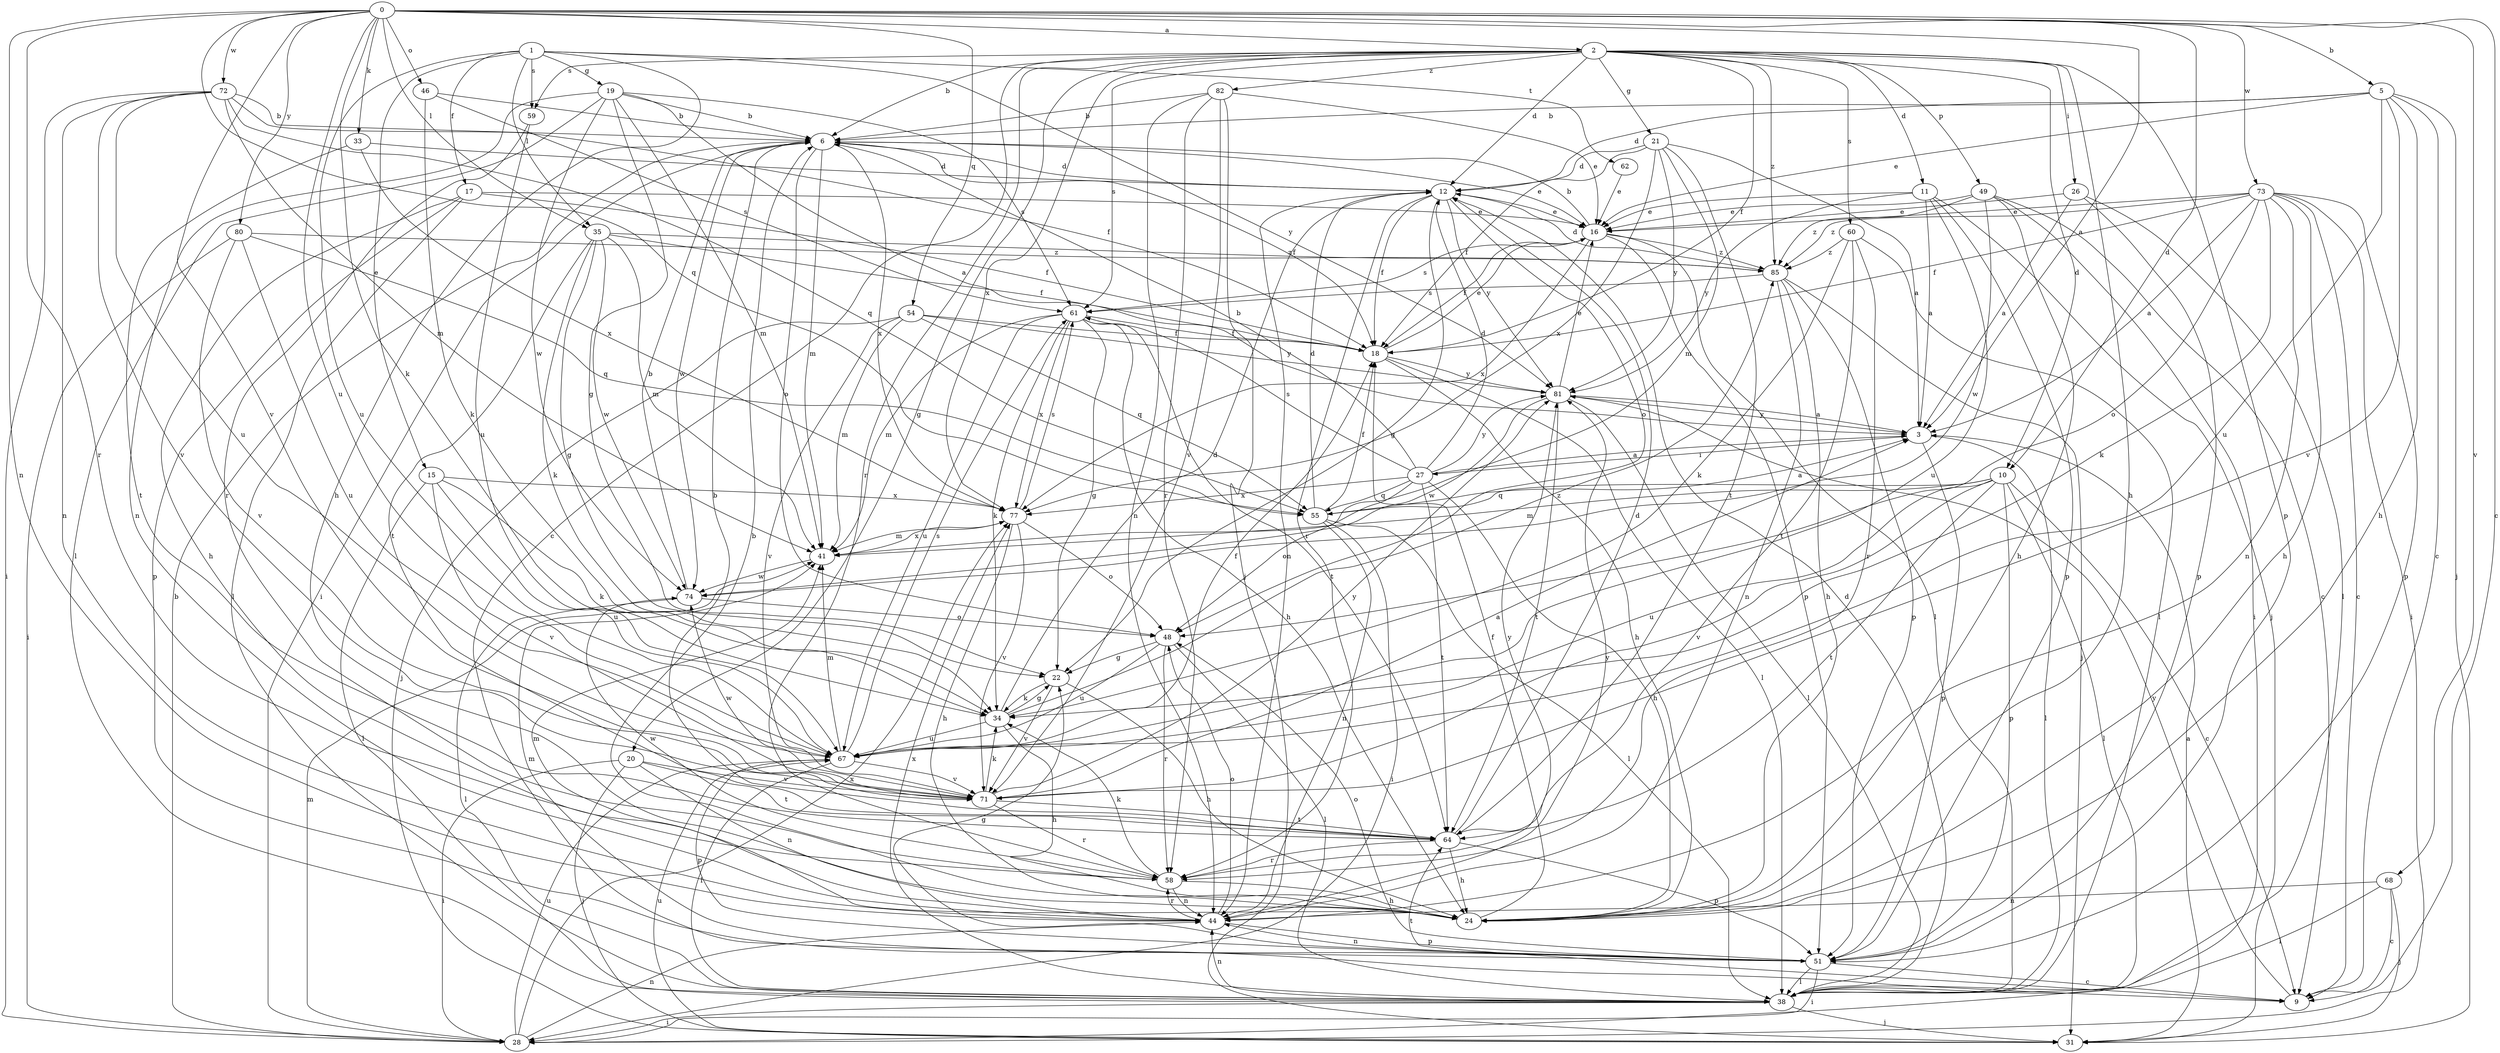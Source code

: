 strict digraph  {
0;
1;
2;
3;
5;
6;
9;
10;
11;
12;
15;
16;
17;
18;
19;
20;
21;
22;
24;
26;
27;
28;
31;
33;
34;
35;
38;
41;
44;
46;
48;
49;
51;
54;
55;
58;
59;
60;
61;
62;
64;
67;
68;
71;
72;
73;
74;
77;
80;
81;
82;
85;
0 -> 2  [label=a];
0 -> 3  [label=a];
0 -> 5  [label=b];
0 -> 9  [label=c];
0 -> 10  [label=d];
0 -> 33  [label=k];
0 -> 34  [label=k];
0 -> 35  [label=l];
0 -> 44  [label=n];
0 -> 46  [label=o];
0 -> 54  [label=q];
0 -> 55  [label=q];
0 -> 58  [label=r];
0 -> 67  [label=u];
0 -> 68  [label=v];
0 -> 71  [label=v];
0 -> 72  [label=w];
0 -> 73  [label=w];
0 -> 80  [label=y];
1 -> 15  [label=e];
1 -> 17  [label=f];
1 -> 19  [label=g];
1 -> 24  [label=h];
1 -> 35  [label=l];
1 -> 59  [label=s];
1 -> 62  [label=t];
1 -> 67  [label=u];
1 -> 81  [label=y];
2 -> 6  [label=b];
2 -> 9  [label=c];
2 -> 10  [label=d];
2 -> 11  [label=d];
2 -> 12  [label=d];
2 -> 18  [label=f];
2 -> 20  [label=g];
2 -> 21  [label=g];
2 -> 24  [label=h];
2 -> 26  [label=i];
2 -> 49  [label=p];
2 -> 51  [label=p];
2 -> 58  [label=r];
2 -> 59  [label=s];
2 -> 60  [label=s];
2 -> 61  [label=s];
2 -> 77  [label=x];
2 -> 82  [label=z];
2 -> 85  [label=z];
3 -> 27  [label=i];
3 -> 38  [label=l];
3 -> 51  [label=p];
3 -> 81  [label=y];
5 -> 6  [label=b];
5 -> 9  [label=c];
5 -> 12  [label=d];
5 -> 16  [label=e];
5 -> 24  [label=h];
5 -> 31  [label=j];
5 -> 67  [label=u];
5 -> 71  [label=v];
6 -> 12  [label=d];
6 -> 16  [label=e];
6 -> 18  [label=f];
6 -> 28  [label=i];
6 -> 41  [label=m];
6 -> 48  [label=o];
6 -> 74  [label=w];
6 -> 77  [label=x];
9 -> 64  [label=t];
9 -> 81  [label=y];
10 -> 9  [label=c];
10 -> 38  [label=l];
10 -> 41  [label=m];
10 -> 51  [label=p];
10 -> 55  [label=q];
10 -> 64  [label=t];
10 -> 67  [label=u];
10 -> 71  [label=v];
11 -> 3  [label=a];
11 -> 16  [label=e];
11 -> 31  [label=j];
11 -> 51  [label=p];
11 -> 67  [label=u];
11 -> 81  [label=y];
12 -> 16  [label=e];
12 -> 18  [label=f];
12 -> 22  [label=g];
12 -> 44  [label=n];
12 -> 48  [label=o];
12 -> 58  [label=r];
12 -> 81  [label=y];
15 -> 34  [label=k];
15 -> 38  [label=l];
15 -> 67  [label=u];
15 -> 71  [label=v];
15 -> 77  [label=x];
16 -> 6  [label=b];
16 -> 18  [label=f];
16 -> 38  [label=l];
16 -> 51  [label=p];
16 -> 61  [label=s];
16 -> 77  [label=x];
16 -> 85  [label=z];
17 -> 16  [label=e];
17 -> 18  [label=f];
17 -> 24  [label=h];
17 -> 38  [label=l];
17 -> 51  [label=p];
18 -> 16  [label=e];
18 -> 24  [label=h];
18 -> 38  [label=l];
18 -> 81  [label=y];
19 -> 3  [label=a];
19 -> 6  [label=b];
19 -> 22  [label=g];
19 -> 38  [label=l];
19 -> 41  [label=m];
19 -> 44  [label=n];
19 -> 61  [label=s];
19 -> 74  [label=w];
20 -> 28  [label=i];
20 -> 31  [label=j];
20 -> 44  [label=n];
20 -> 64  [label=t];
20 -> 71  [label=v];
21 -> 3  [label=a];
21 -> 12  [label=d];
21 -> 18  [label=f];
21 -> 41  [label=m];
21 -> 64  [label=t];
21 -> 77  [label=x];
21 -> 81  [label=y];
22 -> 24  [label=h];
22 -> 34  [label=k];
22 -> 71  [label=v];
24 -> 6  [label=b];
24 -> 18  [label=f];
26 -> 3  [label=a];
26 -> 16  [label=e];
26 -> 38  [label=l];
26 -> 51  [label=p];
27 -> 3  [label=a];
27 -> 6  [label=b];
27 -> 12  [label=d];
27 -> 24  [label=h];
27 -> 48  [label=o];
27 -> 55  [label=q];
27 -> 61  [label=s];
27 -> 64  [label=t];
27 -> 77  [label=x];
27 -> 81  [label=y];
28 -> 6  [label=b];
28 -> 41  [label=m];
28 -> 44  [label=n];
28 -> 67  [label=u];
28 -> 77  [label=x];
31 -> 3  [label=a];
31 -> 67  [label=u];
33 -> 12  [label=d];
33 -> 64  [label=t];
33 -> 77  [label=x];
34 -> 12  [label=d];
34 -> 22  [label=g];
34 -> 24  [label=h];
34 -> 67  [label=u];
34 -> 85  [label=z];
35 -> 18  [label=f];
35 -> 22  [label=g];
35 -> 34  [label=k];
35 -> 41  [label=m];
35 -> 64  [label=t];
35 -> 74  [label=w];
35 -> 85  [label=z];
38 -> 12  [label=d];
38 -> 28  [label=i];
38 -> 31  [label=j];
38 -> 44  [label=n];
38 -> 77  [label=x];
41 -> 74  [label=w];
41 -> 77  [label=x];
44 -> 41  [label=m];
44 -> 48  [label=o];
44 -> 51  [label=p];
44 -> 58  [label=r];
44 -> 81  [label=y];
46 -> 6  [label=b];
46 -> 34  [label=k];
46 -> 61  [label=s];
48 -> 22  [label=g];
48 -> 38  [label=l];
48 -> 58  [label=r];
48 -> 67  [label=u];
49 -> 9  [label=c];
49 -> 16  [label=e];
49 -> 24  [label=h];
49 -> 28  [label=i];
49 -> 74  [label=w];
49 -> 85  [label=z];
51 -> 9  [label=c];
51 -> 22  [label=g];
51 -> 28  [label=i];
51 -> 38  [label=l];
51 -> 41  [label=m];
51 -> 44  [label=n];
51 -> 48  [label=o];
54 -> 18  [label=f];
54 -> 31  [label=j];
54 -> 41  [label=m];
54 -> 55  [label=q];
54 -> 71  [label=v];
54 -> 81  [label=y];
55 -> 3  [label=a];
55 -> 12  [label=d];
55 -> 18  [label=f];
55 -> 28  [label=i];
55 -> 38  [label=l];
55 -> 44  [label=n];
58 -> 24  [label=h];
58 -> 34  [label=k];
58 -> 44  [label=n];
58 -> 74  [label=w];
58 -> 81  [label=y];
59 -> 58  [label=r];
59 -> 67  [label=u];
60 -> 34  [label=k];
60 -> 38  [label=l];
60 -> 58  [label=r];
60 -> 64  [label=t];
60 -> 85  [label=z];
61 -> 18  [label=f];
61 -> 22  [label=g];
61 -> 24  [label=h];
61 -> 34  [label=k];
61 -> 41  [label=m];
61 -> 64  [label=t];
61 -> 67  [label=u];
61 -> 77  [label=x];
62 -> 16  [label=e];
64 -> 6  [label=b];
64 -> 12  [label=d];
64 -> 24  [label=h];
64 -> 51  [label=p];
64 -> 58  [label=r];
67 -> 18  [label=f];
67 -> 38  [label=l];
67 -> 41  [label=m];
67 -> 51  [label=p];
67 -> 61  [label=s];
67 -> 71  [label=v];
68 -> 9  [label=c];
68 -> 31  [label=j];
68 -> 38  [label=l];
68 -> 44  [label=n];
71 -> 3  [label=a];
71 -> 34  [label=k];
71 -> 58  [label=r];
71 -> 64  [label=t];
71 -> 74  [label=w];
71 -> 81  [label=y];
72 -> 6  [label=b];
72 -> 18  [label=f];
72 -> 28  [label=i];
72 -> 41  [label=m];
72 -> 44  [label=n];
72 -> 55  [label=q];
72 -> 67  [label=u];
72 -> 71  [label=v];
73 -> 3  [label=a];
73 -> 9  [label=c];
73 -> 16  [label=e];
73 -> 18  [label=f];
73 -> 24  [label=h];
73 -> 28  [label=i];
73 -> 34  [label=k];
73 -> 44  [label=n];
73 -> 48  [label=o];
73 -> 51  [label=p];
73 -> 85  [label=z];
74 -> 6  [label=b];
74 -> 38  [label=l];
74 -> 48  [label=o];
77 -> 24  [label=h];
77 -> 41  [label=m];
77 -> 48  [label=o];
77 -> 61  [label=s];
77 -> 71  [label=v];
80 -> 28  [label=i];
80 -> 55  [label=q];
80 -> 67  [label=u];
80 -> 71  [label=v];
80 -> 85  [label=z];
81 -> 3  [label=a];
81 -> 16  [label=e];
81 -> 38  [label=l];
81 -> 64  [label=t];
81 -> 74  [label=w];
82 -> 6  [label=b];
82 -> 16  [label=e];
82 -> 31  [label=j];
82 -> 44  [label=n];
82 -> 58  [label=r];
82 -> 71  [label=v];
85 -> 12  [label=d];
85 -> 24  [label=h];
85 -> 31  [label=j];
85 -> 44  [label=n];
85 -> 51  [label=p];
85 -> 61  [label=s];
}
